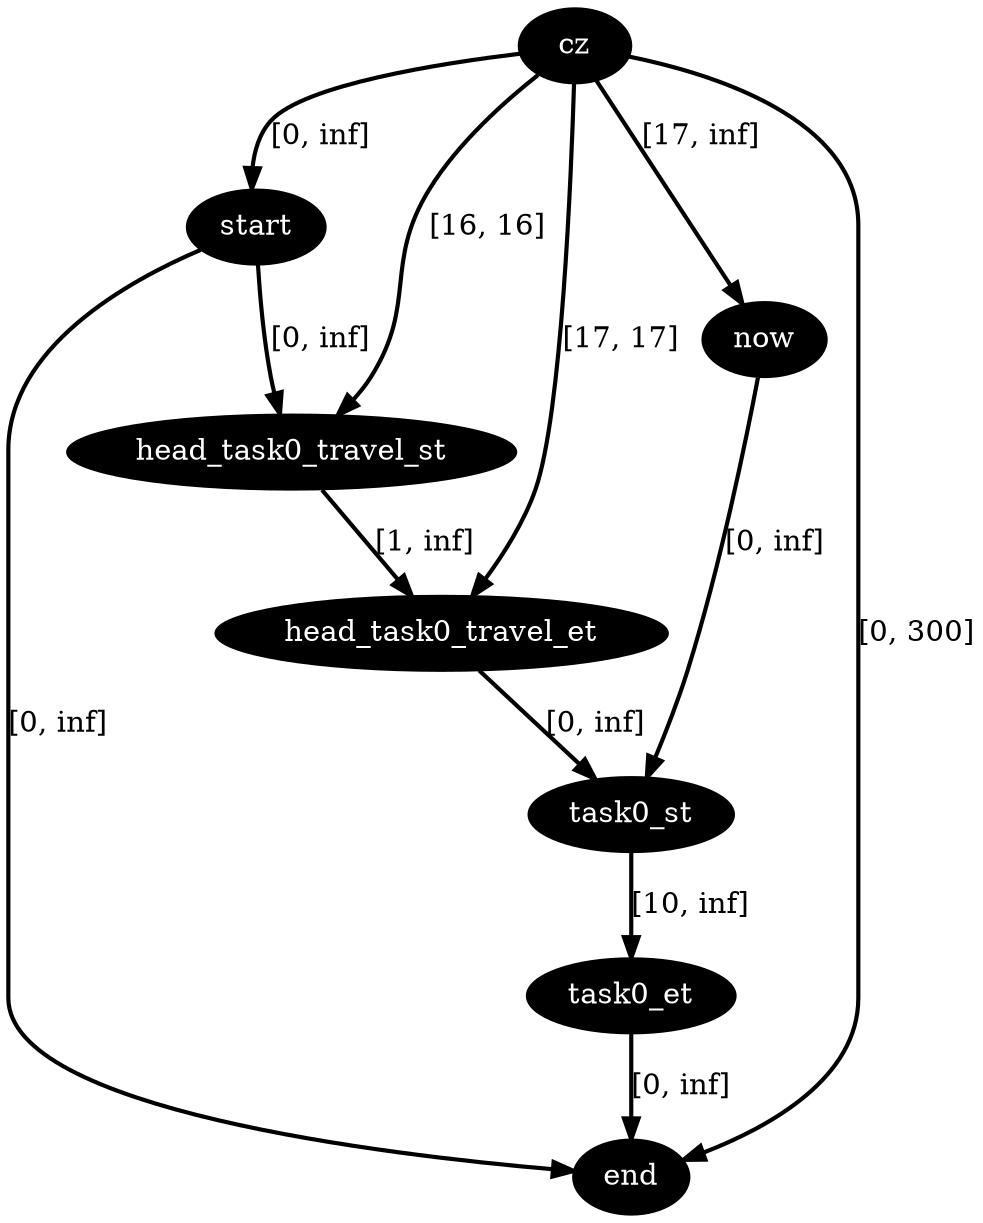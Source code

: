 digraph plan {
0[label="cz",style=filled,fillcolor=black,fontcolor=white];
1[label="start",style=filled,fillcolor=black,fontcolor=white];
2[label="now",style=filled,fillcolor=black,fontcolor=white];
3[label="end",style=filled,fillcolor=black,fontcolor=white];
6[label="head_task0_travel_st",style=filled,fillcolor=black,fontcolor=white];
7[label="head_task0_travel_et",style=filled,fillcolor=black,fontcolor=white];
8[label="task0_st",style=filled,fillcolor=black,fontcolor=white];
9[label="task0_et",style=filled,fillcolor=black,fontcolor=white];
"0"->"1"[label="[0, inf]",penwidth=2,color=black];
"0"->"3"[label="[0, 300]",penwidth=2,color=black];
"6"->"7"[label="[1, inf]",penwidth=2,color=black];
"0"->"7"[label="[17, 17]",penwidth=2,color=black];
"1"->"6"[label="[0, inf]",penwidth=2,color=black];
"0"->"6"[label="[16, 16]",penwidth=2,color=black];
"0"->"2"[label="[17, inf]",penwidth=2,color=black];
"2"->"8"[label="[0, inf]",penwidth=2,color=black];
"1"->"3"[label="[0, inf]",penwidth=2,color=black];
"9"->"3"[label="[0, inf]",penwidth=2,color=black];
"8"->"9"[label="[10, inf]",penwidth=2,color=black];
"7"->"8"[label="[0, inf]",penwidth=2,color=black];
}
